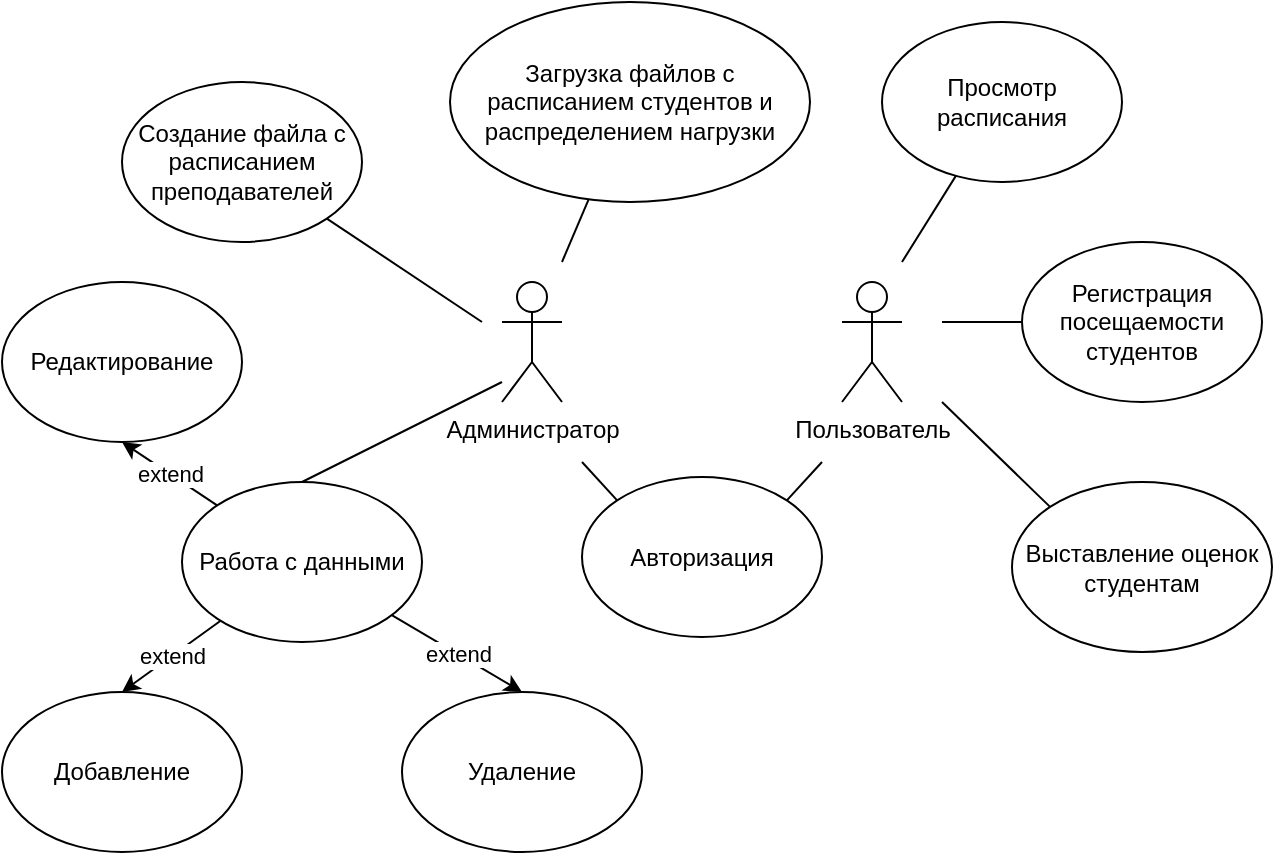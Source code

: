 <mxfile version="18.2.0" type="github">
  <diagram id="cMxlnpY6EjmwejS0Zmen" name="Page-1">
    <mxGraphModel dx="1237" dy="588" grid="1" gridSize="10" guides="1" tooltips="1" connect="1" arrows="1" fold="1" page="1" pageScale="1" pageWidth="827" pageHeight="1169" math="0" shadow="0">
      <root>
        <mxCell id="0" />
        <mxCell id="1" parent="0" />
        <mxCell id="myKWL6i_lsL7ohDWzuKV-1" value="Пользователь" style="shape=umlActor;verticalLabelPosition=bottom;verticalAlign=top;html=1;outlineConnect=0;" vertex="1" parent="1">
          <mxGeometry x="430" y="300" width="30" height="60" as="geometry" />
        </mxCell>
        <mxCell id="myKWL6i_lsL7ohDWzuKV-2" value="Администратор" style="shape=umlActor;verticalLabelPosition=bottom;verticalAlign=top;html=1;outlineConnect=0;" vertex="1" parent="1">
          <mxGeometry x="260" y="300" width="30" height="60" as="geometry" />
        </mxCell>
        <mxCell id="myKWL6i_lsL7ohDWzuKV-6" value="Авторизация" style="ellipse;whiteSpace=wrap;html=1;" vertex="1" parent="1">
          <mxGeometry x="300" y="397.5" width="120" height="80" as="geometry" />
        </mxCell>
        <mxCell id="myKWL6i_lsL7ohDWzuKV-7" value="Загрузка файлов с расписанием студентов и распределением нагрузки" style="ellipse;whiteSpace=wrap;html=1;" vertex="1" parent="1">
          <mxGeometry x="234" y="160" width="180" height="100" as="geometry" />
        </mxCell>
        <mxCell id="myKWL6i_lsL7ohDWzuKV-8" value="Работа с данными" style="ellipse;whiteSpace=wrap;html=1;" vertex="1" parent="1">
          <mxGeometry x="100" y="400" width="120" height="80" as="geometry" />
        </mxCell>
        <mxCell id="myKWL6i_lsL7ohDWzuKV-9" value="Создание файла с расписанием преподавателей" style="ellipse;whiteSpace=wrap;html=1;" vertex="1" parent="1">
          <mxGeometry x="70" y="200" width="120" height="80" as="geometry" />
        </mxCell>
        <mxCell id="myKWL6i_lsL7ohDWzuKV-10" value="Редактирование" style="ellipse;whiteSpace=wrap;html=1;" vertex="1" parent="1">
          <mxGeometry x="10" y="300" width="120" height="80" as="geometry" />
        </mxCell>
        <mxCell id="myKWL6i_lsL7ohDWzuKV-11" value="Удаление" style="ellipse;whiteSpace=wrap;html=1;" vertex="1" parent="1">
          <mxGeometry x="210" y="505" width="120" height="80" as="geometry" />
        </mxCell>
        <mxCell id="myKWL6i_lsL7ohDWzuKV-12" value="Добавление" style="ellipse;whiteSpace=wrap;html=1;" vertex="1" parent="1">
          <mxGeometry x="10" y="505" width="120" height="80" as="geometry" />
        </mxCell>
        <mxCell id="myKWL6i_lsL7ohDWzuKV-13" value="Просмотр расписания" style="ellipse;whiteSpace=wrap;html=1;" vertex="1" parent="1">
          <mxGeometry x="450" y="170" width="120" height="80" as="geometry" />
        </mxCell>
        <mxCell id="myKWL6i_lsL7ohDWzuKV-14" value="Регистрация посещаемости студентов" style="ellipse;whiteSpace=wrap;html=1;" vertex="1" parent="1">
          <mxGeometry x="520" y="280" width="120" height="80" as="geometry" />
        </mxCell>
        <mxCell id="myKWL6i_lsL7ohDWzuKV-15" value="Выставление оценок студентам" style="ellipse;whiteSpace=wrap;html=1;" vertex="1" parent="1">
          <mxGeometry x="515" y="400" width="130" height="85" as="geometry" />
        </mxCell>
        <mxCell id="myKWL6i_lsL7ohDWzuKV-16" value="" style="endArrow=classic;html=1;rounded=0;entryX=0.5;entryY=0;entryDx=0;entryDy=0;" edge="1" parent="1" source="myKWL6i_lsL7ohDWzuKV-8" target="myKWL6i_lsL7ohDWzuKV-11">
          <mxGeometry relative="1" as="geometry">
            <mxPoint x="330" y="330" as="sourcePoint" />
            <mxPoint x="490" y="330" as="targetPoint" />
          </mxGeometry>
        </mxCell>
        <mxCell id="myKWL6i_lsL7ohDWzuKV-17" value="extend" style="edgeLabel;resizable=0;html=1;align=center;verticalAlign=middle;" connectable="0" vertex="1" parent="myKWL6i_lsL7ohDWzuKV-16">
          <mxGeometry relative="1" as="geometry" />
        </mxCell>
        <mxCell id="myKWL6i_lsL7ohDWzuKV-19" value="" style="endArrow=classic;html=1;rounded=0;entryX=0.5;entryY=0;entryDx=0;entryDy=0;" edge="1" parent="1" source="myKWL6i_lsL7ohDWzuKV-8" target="myKWL6i_lsL7ohDWzuKV-12">
          <mxGeometry relative="1" as="geometry">
            <mxPoint x="360" y="330" as="sourcePoint" />
            <mxPoint x="160" y="520" as="targetPoint" />
          </mxGeometry>
        </mxCell>
        <mxCell id="myKWL6i_lsL7ohDWzuKV-20" value="extend" style="edgeLabel;resizable=0;html=1;align=center;verticalAlign=middle;" connectable="0" vertex="1" parent="myKWL6i_lsL7ohDWzuKV-19">
          <mxGeometry relative="1" as="geometry" />
        </mxCell>
        <mxCell id="myKWL6i_lsL7ohDWzuKV-21" value="" style="endArrow=classic;html=1;rounded=0;exitX=0;exitY=0;exitDx=0;exitDy=0;entryX=0.5;entryY=1;entryDx=0;entryDy=0;" edge="1" parent="1" source="myKWL6i_lsL7ohDWzuKV-8" target="myKWL6i_lsL7ohDWzuKV-10">
          <mxGeometry relative="1" as="geometry">
            <mxPoint x="360" y="330" as="sourcePoint" />
            <mxPoint x="10" y="450" as="targetPoint" />
          </mxGeometry>
        </mxCell>
        <mxCell id="myKWL6i_lsL7ohDWzuKV-22" value="extend" style="edgeLabel;resizable=0;html=1;align=center;verticalAlign=middle;" connectable="0" vertex="1" parent="myKWL6i_lsL7ohDWzuKV-21">
          <mxGeometry relative="1" as="geometry" />
        </mxCell>
        <mxCell id="myKWL6i_lsL7ohDWzuKV-24" value="" style="endArrow=none;html=1;rounded=0;entryX=0.5;entryY=0;entryDx=0;entryDy=0;" edge="1" parent="1" target="myKWL6i_lsL7ohDWzuKV-8">
          <mxGeometry width="50" height="50" relative="1" as="geometry">
            <mxPoint x="260" y="350" as="sourcePoint" />
            <mxPoint x="440" y="310" as="targetPoint" />
          </mxGeometry>
        </mxCell>
        <mxCell id="myKWL6i_lsL7ohDWzuKV-25" value="" style="endArrow=none;html=1;rounded=0;exitX=1;exitY=1;exitDx=0;exitDy=0;" edge="1" parent="1" source="myKWL6i_lsL7ohDWzuKV-9">
          <mxGeometry width="50" height="50" relative="1" as="geometry">
            <mxPoint x="390" y="360" as="sourcePoint" />
            <mxPoint x="250" y="320" as="targetPoint" />
          </mxGeometry>
        </mxCell>
        <mxCell id="myKWL6i_lsL7ohDWzuKV-26" value="" style="endArrow=none;html=1;rounded=0;" edge="1" parent="1" target="myKWL6i_lsL7ohDWzuKV-7">
          <mxGeometry width="50" height="50" relative="1" as="geometry">
            <mxPoint x="290" y="290" as="sourcePoint" />
            <mxPoint x="440" y="310" as="targetPoint" />
          </mxGeometry>
        </mxCell>
        <mxCell id="myKWL6i_lsL7ohDWzuKV-27" value="" style="endArrow=none;html=1;rounded=0;entryX=0;entryY=0;entryDx=0;entryDy=0;" edge="1" parent="1" target="myKWL6i_lsL7ohDWzuKV-6">
          <mxGeometry width="50" height="50" relative="1" as="geometry">
            <mxPoint x="300" y="390" as="sourcePoint" />
            <mxPoint x="440" y="507.5" as="targetPoint" />
          </mxGeometry>
        </mxCell>
        <mxCell id="myKWL6i_lsL7ohDWzuKV-28" value="" style="endArrow=none;html=1;rounded=0;entryX=1;entryY=0;entryDx=0;entryDy=0;" edge="1" parent="1" target="myKWL6i_lsL7ohDWzuKV-6">
          <mxGeometry width="50" height="50" relative="1" as="geometry">
            <mxPoint x="420" y="390" as="sourcePoint" />
            <mxPoint x="440" y="507.5" as="targetPoint" />
          </mxGeometry>
        </mxCell>
        <mxCell id="myKWL6i_lsL7ohDWzuKV-29" value="" style="endArrow=none;html=1;rounded=0;" edge="1" parent="1" source="myKWL6i_lsL7ohDWzuKV-13">
          <mxGeometry width="50" height="50" relative="1" as="geometry">
            <mxPoint x="390" y="360" as="sourcePoint" />
            <mxPoint x="460" y="290" as="targetPoint" />
          </mxGeometry>
        </mxCell>
        <mxCell id="myKWL6i_lsL7ohDWzuKV-30" value="" style="endArrow=none;html=1;rounded=0;entryX=0;entryY=0.5;entryDx=0;entryDy=0;" edge="1" parent="1" target="myKWL6i_lsL7ohDWzuKV-14">
          <mxGeometry width="50" height="50" relative="1" as="geometry">
            <mxPoint x="480" y="320" as="sourcePoint" />
            <mxPoint x="440" y="310" as="targetPoint" />
          </mxGeometry>
        </mxCell>
        <mxCell id="myKWL6i_lsL7ohDWzuKV-31" value="" style="endArrow=none;html=1;rounded=0;entryX=0;entryY=0;entryDx=0;entryDy=0;" edge="1" parent="1" target="myKWL6i_lsL7ohDWzuKV-15">
          <mxGeometry width="50" height="50" relative="1" as="geometry">
            <mxPoint x="480" y="360" as="sourcePoint" />
            <mxPoint x="440" y="310" as="targetPoint" />
          </mxGeometry>
        </mxCell>
      </root>
    </mxGraphModel>
  </diagram>
</mxfile>
